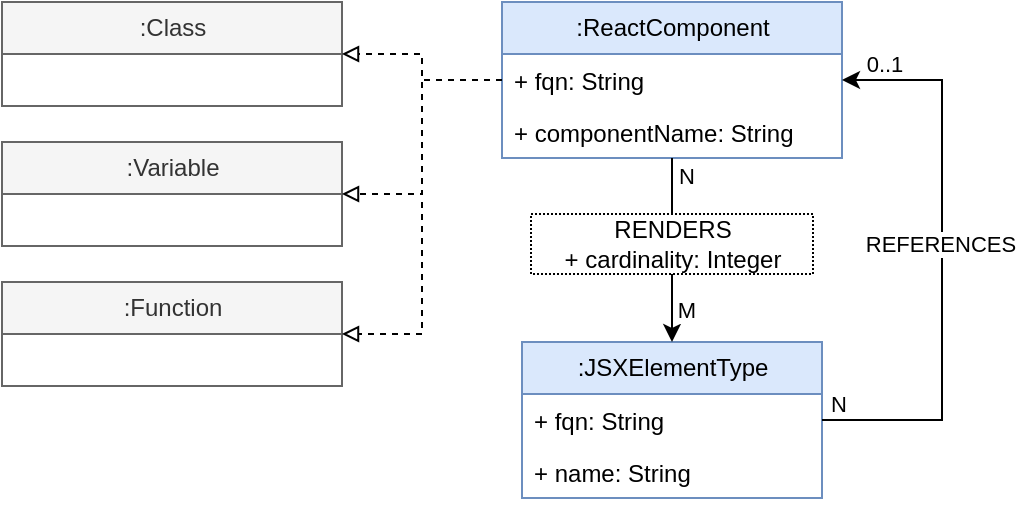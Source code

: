 <mxfile version="21.6.5" type="device">
  <diagram name="Page-1" id="7hiu1xFrt5itlZQtS7pO">
    <mxGraphModel dx="1155" dy="902" grid="1" gridSize="10" guides="1" tooltips="1" connect="1" arrows="1" fold="1" page="0" pageScale="1" pageWidth="850" pageHeight="1100" math="0" shadow="0">
      <root>
        <mxCell id="0" />
        <mxCell id="1" parent="0" />
        <mxCell id="Wvc02nEeIekhSJ_rZDgK-2" value=":ReactComponent" style="swimlane;fontStyle=0;childLayout=stackLayout;horizontal=1;startSize=26;fillColor=#dae8fc;horizontalStack=0;resizeParent=1;resizeParentMax=0;resizeLast=0;collapsible=1;marginBottom=0;html=1;strokeColor=#6c8ebf;" vertex="1" parent="1">
          <mxGeometry x="200" y="-200" width="170" height="78" as="geometry" />
        </mxCell>
        <mxCell id="Wvc02nEeIekhSJ_rZDgK-3" value="+ fqn: String" style="text;strokeColor=none;fillColor=none;align=left;verticalAlign=top;spacingLeft=4;spacingRight=4;overflow=hidden;rotatable=0;points=[[0,0.5],[1,0.5]];portConstraint=eastwest;whiteSpace=wrap;html=1;" vertex="1" parent="Wvc02nEeIekhSJ_rZDgK-2">
          <mxGeometry y="26" width="170" height="26" as="geometry" />
        </mxCell>
        <mxCell id="Wvc02nEeIekhSJ_rZDgK-5" value="+ componentName: String" style="text;strokeColor=none;fillColor=none;align=left;verticalAlign=top;spacingLeft=4;spacingRight=4;overflow=hidden;rotatable=0;points=[[0,0.5],[1,0.5]];portConstraint=eastwest;whiteSpace=wrap;html=1;" vertex="1" parent="Wvc02nEeIekhSJ_rZDgK-2">
          <mxGeometry y="52" width="170" height="26" as="geometry" />
        </mxCell>
        <mxCell id="Wvc02nEeIekhSJ_rZDgK-6" value=":JSXElementType" style="swimlane;fontStyle=0;childLayout=stackLayout;horizontal=1;startSize=26;fillColor=#dae8fc;horizontalStack=0;resizeParent=1;resizeParentMax=0;resizeLast=0;collapsible=1;marginBottom=0;html=1;strokeColor=#6c8ebf;" vertex="1" parent="1">
          <mxGeometry x="210" y="-30" width="150" height="78" as="geometry" />
        </mxCell>
        <mxCell id="Wvc02nEeIekhSJ_rZDgK-7" value="+ fqn: String" style="text;strokeColor=none;fillColor=none;align=left;verticalAlign=top;spacingLeft=4;spacingRight=4;overflow=hidden;rotatable=0;points=[[0,0.5],[1,0.5]];portConstraint=eastwest;whiteSpace=wrap;html=1;" vertex="1" parent="Wvc02nEeIekhSJ_rZDgK-6">
          <mxGeometry y="26" width="150" height="26" as="geometry" />
        </mxCell>
        <mxCell id="Wvc02nEeIekhSJ_rZDgK-8" value="+ name: String" style="text;strokeColor=none;fillColor=none;align=left;verticalAlign=top;spacingLeft=4;spacingRight=4;overflow=hidden;rotatable=0;points=[[0,0.5],[1,0.5]];portConstraint=eastwest;whiteSpace=wrap;html=1;" vertex="1" parent="Wvc02nEeIekhSJ_rZDgK-6">
          <mxGeometry y="52" width="150" height="26" as="geometry" />
        </mxCell>
        <mxCell id="Wvc02nEeIekhSJ_rZDgK-9" value="" style="endArrow=classic;html=1;rounded=0;entryX=0.5;entryY=0;entryDx=0;entryDy=0;" edge="1" parent="1" source="Wvc02nEeIekhSJ_rZDgK-5" target="Wvc02nEeIekhSJ_rZDgK-6">
          <mxGeometry width="50" height="50" relative="1" as="geometry">
            <mxPoint x="280" y="-120" as="sourcePoint" />
            <mxPoint x="160" y="-90" as="targetPoint" />
          </mxGeometry>
        </mxCell>
        <mxCell id="Wvc02nEeIekhSJ_rZDgK-10" value="M" style="edgeLabel;html=1;align=center;verticalAlign=middle;resizable=0;points=[];" vertex="1" connectable="0" parent="Wvc02nEeIekhSJ_rZDgK-9">
          <mxGeometry x="0.648" relative="1" as="geometry">
            <mxPoint x="7" as="offset" />
          </mxGeometry>
        </mxCell>
        <mxCell id="Wvc02nEeIekhSJ_rZDgK-11" value="N" style="edgeLabel;html=1;align=center;verticalAlign=middle;resizable=0;points=[];" vertex="1" connectable="0" parent="Wvc02nEeIekhSJ_rZDgK-9">
          <mxGeometry x="-0.805" y="1" relative="1" as="geometry">
            <mxPoint x="6" as="offset" />
          </mxGeometry>
        </mxCell>
        <mxCell id="Wvc02nEeIekhSJ_rZDgK-4" value="RENDERS&lt;br&gt;+ cardinality: Integer" style="rounded=0;whiteSpace=wrap;html=1;dashed=1;dashPattern=1 1;" vertex="1" parent="1">
          <mxGeometry x="214.5" y="-94" width="141" height="30" as="geometry" />
        </mxCell>
        <mxCell id="Wvc02nEeIekhSJ_rZDgK-12" value=":Class" style="swimlane;fontStyle=0;childLayout=stackLayout;horizontal=1;startSize=26;fillColor=#f5f5f5;horizontalStack=0;resizeParent=1;resizeParentMax=0;resizeLast=0;collapsible=1;marginBottom=0;html=1;strokeColor=#666666;fontColor=#333333;" vertex="1" parent="1">
          <mxGeometry x="-50" y="-200" width="170" height="52" as="geometry" />
        </mxCell>
        <mxCell id="Wvc02nEeIekhSJ_rZDgK-15" value=":Variable" style="swimlane;fontStyle=0;childLayout=stackLayout;horizontal=1;startSize=26;fillColor=#f5f5f5;horizontalStack=0;resizeParent=1;resizeParentMax=0;resizeLast=0;collapsible=1;marginBottom=0;html=1;strokeColor=#666666;fontColor=#333333;" vertex="1" parent="1">
          <mxGeometry x="-50" y="-130" width="170" height="52" as="geometry" />
        </mxCell>
        <mxCell id="Wvc02nEeIekhSJ_rZDgK-16" value=":Function" style="swimlane;fontStyle=0;childLayout=stackLayout;horizontal=1;startSize=26;fillColor=#f5f5f5;horizontalStack=0;resizeParent=1;resizeParentMax=0;resizeLast=0;collapsible=1;marginBottom=0;html=1;strokeColor=#666666;fontColor=#333333;" vertex="1" parent="1">
          <mxGeometry x="-50" y="-60" width="170" height="52" as="geometry" />
        </mxCell>
        <mxCell id="Wvc02nEeIekhSJ_rZDgK-17" style="edgeStyle=orthogonalEdgeStyle;rounded=0;orthogonalLoop=1;jettySize=auto;html=1;exitX=0;exitY=0.5;exitDx=0;exitDy=0;entryX=1;entryY=0.5;entryDx=0;entryDy=0;dashed=1;endArrow=block;endFill=0;" edge="1" parent="1" source="Wvc02nEeIekhSJ_rZDgK-3" target="Wvc02nEeIekhSJ_rZDgK-12">
          <mxGeometry relative="1" as="geometry">
            <Array as="points">
              <mxPoint x="160" y="-161" />
              <mxPoint x="160" y="-174" />
            </Array>
          </mxGeometry>
        </mxCell>
        <mxCell id="Wvc02nEeIekhSJ_rZDgK-18" style="edgeStyle=orthogonalEdgeStyle;rounded=0;orthogonalLoop=1;jettySize=auto;html=1;entryX=1;entryY=0.5;entryDx=0;entryDy=0;dashed=1;endArrow=block;endFill=0;" edge="1" parent="1" target="Wvc02nEeIekhSJ_rZDgK-15">
          <mxGeometry relative="1" as="geometry">
            <mxPoint x="160" y="-160" as="sourcePoint" />
            <mxPoint x="130" y="-130" as="targetPoint" />
            <Array as="points">
              <mxPoint x="160" y="-104" />
            </Array>
          </mxGeometry>
        </mxCell>
        <mxCell id="Wvc02nEeIekhSJ_rZDgK-19" style="edgeStyle=orthogonalEdgeStyle;rounded=0;orthogonalLoop=1;jettySize=auto;html=1;entryX=1;entryY=0.5;entryDx=0;entryDy=0;dashed=1;endArrow=block;endFill=0;" edge="1" parent="1" target="Wvc02nEeIekhSJ_rZDgK-16">
          <mxGeometry relative="1" as="geometry">
            <mxPoint x="160" y="-100" as="sourcePoint" />
            <mxPoint x="120" y="-40.5" as="targetPoint" />
            <Array as="points">
              <mxPoint x="160" y="-34" />
            </Array>
          </mxGeometry>
        </mxCell>
        <mxCell id="Wvc02nEeIekhSJ_rZDgK-26" style="edgeStyle=orthogonalEdgeStyle;rounded=0;orthogonalLoop=1;jettySize=auto;html=1;exitX=1;exitY=0.5;exitDx=0;exitDy=0;entryX=1;entryY=0.5;entryDx=0;entryDy=0;" edge="1" parent="1" source="Wvc02nEeIekhSJ_rZDgK-7" target="Wvc02nEeIekhSJ_rZDgK-3">
          <mxGeometry relative="1" as="geometry">
            <Array as="points">
              <mxPoint x="420" y="9" />
              <mxPoint x="420" y="-161" />
            </Array>
          </mxGeometry>
        </mxCell>
        <mxCell id="Wvc02nEeIekhSJ_rZDgK-27" value="REFERENCES" style="edgeLabel;html=1;align=center;verticalAlign=middle;resizable=0;points=[];" vertex="1" connectable="0" parent="Wvc02nEeIekhSJ_rZDgK-26">
          <mxGeometry x="0.064" y="1" relative="1" as="geometry">
            <mxPoint y="1" as="offset" />
          </mxGeometry>
        </mxCell>
        <mxCell id="Wvc02nEeIekhSJ_rZDgK-28" value="N" style="edgeLabel;html=1;align=center;verticalAlign=middle;resizable=0;points=[];" vertex="1" connectable="0" parent="Wvc02nEeIekhSJ_rZDgK-26">
          <mxGeometry x="-0.942" y="1" relative="1" as="geometry">
            <mxPoint y="-7" as="offset" />
          </mxGeometry>
        </mxCell>
        <mxCell id="Wvc02nEeIekhSJ_rZDgK-29" value="0..1" style="edgeLabel;html=1;align=center;verticalAlign=middle;resizable=0;points=[];" vertex="1" connectable="0" parent="Wvc02nEeIekhSJ_rZDgK-26">
          <mxGeometry x="0.863" y="2" relative="1" as="geometry">
            <mxPoint x="2" y="-10" as="offset" />
          </mxGeometry>
        </mxCell>
      </root>
    </mxGraphModel>
  </diagram>
</mxfile>
